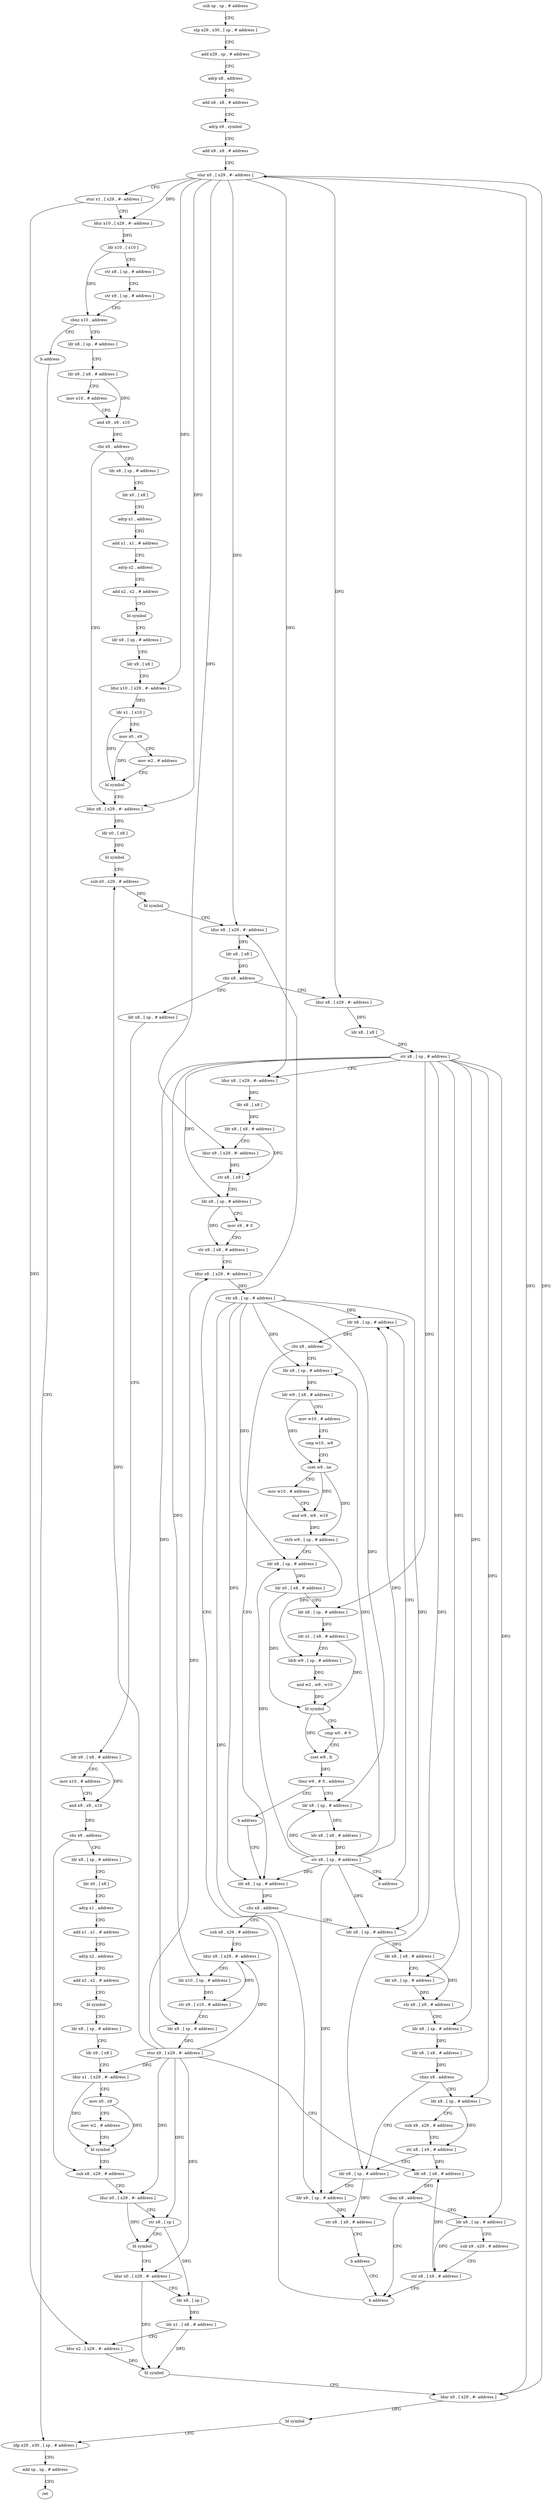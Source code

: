 digraph "func" {
"4241412" [label = "sub sp , sp , # address" ]
"4241416" [label = "stp x29 , x30 , [ sp , # address ]" ]
"4241420" [label = "add x29 , sp , # address" ]
"4241424" [label = "adrp x8 , address" ]
"4241428" [label = "add x8 , x8 , # address" ]
"4241432" [label = "adrp x9 , symbol" ]
"4241436" [label = "add x9 , x9 , # address" ]
"4241440" [label = "stur x0 , [ x29 , #- address ]" ]
"4241444" [label = "stur x1 , [ x29 , #- address ]" ]
"4241448" [label = "ldur x10 , [ x29 , #- address ]" ]
"4241452" [label = "ldr x10 , [ x10 ]" ]
"4241456" [label = "str x8 , [ sp , # address ]" ]
"4241460" [label = "str x9 , [ sp , # address ]" ]
"4241464" [label = "cbnz x10 , address" ]
"4241472" [label = "ldr x8 , [ sp , # address ]" ]
"4241468" [label = "b address" ]
"4241476" [label = "ldr x9 , [ x8 , # address ]" ]
"4241480" [label = "mov x10 , # address" ]
"4241484" [label = "and x9 , x9 , x10" ]
"4241488" [label = "cbz x9 , address" ]
"4241548" [label = "ldur x8 , [ x29 , #- address ]" ]
"4241492" [label = "ldr x8 , [ sp , # address ]" ]
"4241960" [label = "ldp x29 , x30 , [ sp , # address ]" ]
"4241552" [label = "ldr x0 , [ x8 ]" ]
"4241556" [label = "bl symbol" ]
"4241560" [label = "sub x0 , x29 , # address" ]
"4241564" [label = "bl symbol" ]
"4241568" [label = "ldur x8 , [ x29 , #- address ]" ]
"4241496" [label = "ldr x0 , [ x8 ]" ]
"4241500" [label = "adrp x1 , address" ]
"4241504" [label = "add x1 , x1 , # address" ]
"4241508" [label = "adrp x2 , address" ]
"4241512" [label = "add x2 , x2 , # address" ]
"4241516" [label = "bl symbol" ]
"4241520" [label = "ldr x8 , [ sp , # address ]" ]
"4241524" [label = "ldr x9 , [ x8 ]" ]
"4241528" [label = "ldur x10 , [ x29 , #- address ]" ]
"4241532" [label = "ldr x1 , [ x10 ]" ]
"4241536" [label = "mov x0 , x9" ]
"4241540" [label = "mov w2 , # address" ]
"4241544" [label = "bl symbol" ]
"4241964" [label = "add sp , sp , # address" ]
"4241968" [label = "ret" ]
"4241844" [label = "ldr x8 , [ sp , # address ]" ]
"4241848" [label = "ldr x9 , [ x8 , # address ]" ]
"4241852" [label = "mov x10 , # address" ]
"4241856" [label = "and x9 , x9 , x10" ]
"4241860" [label = "cbz x9 , address" ]
"4241916" [label = "sub x8 , x29 , # address" ]
"4241864" [label = "ldr x8 , [ sp , # address ]" ]
"4241580" [label = "ldur x8 , [ x29 , #- address ]" ]
"4241584" [label = "ldr x8 , [ x8 ]" ]
"4241588" [label = "str x8 , [ sp , # address ]" ]
"4241592" [label = "ldur x8 , [ x29 , #- address ]" ]
"4241596" [label = "ldr x8 , [ x8 ]" ]
"4241600" [label = "ldr x8 , [ x8 , # address ]" ]
"4241604" [label = "ldur x9 , [ x29 , #- address ]" ]
"4241608" [label = "str x8 , [ x9 ]" ]
"4241612" [label = "ldr x8 , [ sp , # address ]" ]
"4241616" [label = "mov x9 , # 0" ]
"4241620" [label = "str x9 , [ x8 , # address ]" ]
"4241624" [label = "ldur x8 , [ x29 , #- address ]" ]
"4241628" [label = "str x8 , [ sp , # address ]" ]
"4241632" [label = "ldr x8 , [ sp , # address ]" ]
"4241920" [label = "ldur x0 , [ x29 , #- address ]" ]
"4241924" [label = "str x8 , [ sp ]" ]
"4241928" [label = "bl symbol" ]
"4241932" [label = "ldur x0 , [ x29 , #- address ]" ]
"4241936" [label = "ldr x8 , [ sp ]" ]
"4241940" [label = "ldr x1 , [ x8 , # address ]" ]
"4241944" [label = "ldur x2 , [ x29 , #- address ]" ]
"4241948" [label = "bl symbol" ]
"4241952" [label = "ldur x0 , [ x29 , #- address ]" ]
"4241956" [label = "bl symbol" ]
"4241868" [label = "ldr x0 , [ x8 ]" ]
"4241872" [label = "adrp x1 , address" ]
"4241876" [label = "add x1 , x1 , # address" ]
"4241880" [label = "adrp x2 , address" ]
"4241884" [label = "add x2 , x2 , # address" ]
"4241888" [label = "bl symbol" ]
"4241892" [label = "ldr x8 , [ sp , # address ]" ]
"4241896" [label = "ldr x9 , [ x8 ]" ]
"4241900" [label = "ldur x1 , [ x29 , #- address ]" ]
"4241904" [label = "mov x0 , x9" ]
"4241908" [label = "mov w2 , # address" ]
"4241912" [label = "bl symbol" ]
"4241732" [label = "ldr x8 , [ sp , # address ]" ]
"4241736" [label = "cbz x8 , address" ]
"4241796" [label = "sub x8 , x29 , # address" ]
"4241740" [label = "ldr x8 , [ sp , # address ]" ]
"4241640" [label = "ldr x8 , [ sp , # address ]" ]
"4241644" [label = "ldr w9 , [ x8 , # address ]" ]
"4241648" [label = "mov w10 , # address" ]
"4241652" [label = "cmp w10 , w9" ]
"4241656" [label = "cset w9 , ne" ]
"4241660" [label = "mov w10 , # address" ]
"4241664" [label = "and w9 , w9 , w10" ]
"4241668" [label = "strb w9 , [ sp , # address ]" ]
"4241672" [label = "ldr x8 , [ sp , # address ]" ]
"4241676" [label = "ldr x0 , [ x8 , # address ]" ]
"4241680" [label = "ldr x8 , [ sp , # address ]" ]
"4241684" [label = "ldr x1 , [ x8 , # address ]" ]
"4241688" [label = "ldrb w9 , [ sp , # address ]" ]
"4241692" [label = "and w2 , w9 , w10" ]
"4241696" [label = "bl symbol" ]
"4241700" [label = "cmp w0 , # 0" ]
"4241704" [label = "cset w9 , lt" ]
"4241708" [label = "tbnz w9 , # 0 , address" ]
"4241716" [label = "ldr x8 , [ sp , # address ]" ]
"4241712" [label = "b address" ]
"4241800" [label = "ldur x9 , [ x29 , #- address ]" ]
"4241804" [label = "ldr x10 , [ sp , # address ]" ]
"4241808" [label = "str x9 , [ x10 , # address ]" ]
"4241812" [label = "ldr x9 , [ sp , # address ]" ]
"4241816" [label = "stur x9 , [ x29 , #- address ]" ]
"4241820" [label = "ldr x8 , [ x8 , # address ]" ]
"4241824" [label = "cbnz x8 , address" ]
"4241840" [label = "b address" ]
"4241828" [label = "ldr x8 , [ sp , # address ]" ]
"4241744" [label = "ldr x8 , [ x8 , # address ]" ]
"4241748" [label = "ldr x9 , [ sp , # address ]" ]
"4241752" [label = "str x8 , [ x9 , # address ]" ]
"4241756" [label = "ldr x8 , [ sp , # address ]" ]
"4241760" [label = "ldr x8 , [ x8 , # address ]" ]
"4241764" [label = "cbnz x8 , address" ]
"4241780" [label = "ldr x8 , [ sp , # address ]" ]
"4241768" [label = "ldr x8 , [ sp , # address ]" ]
"4241720" [label = "ldr x8 , [ x8 , # address ]" ]
"4241724" [label = "str x8 , [ sp , # address ]" ]
"4241728" [label = "b address" ]
"4241832" [label = "sub x9 , x29 , # address" ]
"4241836" [label = "str x8 , [ x9 , # address ]" ]
"4241784" [label = "ldr x9 , [ sp , # address ]" ]
"4241788" [label = "str x8 , [ x9 , # address ]" ]
"4241792" [label = "b address" ]
"4241772" [label = "sub x9 , x29 , # address" ]
"4241776" [label = "str x8 , [ x9 , # address ]" ]
"4241636" [label = "cbz x8 , address" ]
"4241572" [label = "ldr x8 , [ x8 ]" ]
"4241576" [label = "cbz x8 , address" ]
"4241412" -> "4241416" [ label = "CFG" ]
"4241416" -> "4241420" [ label = "CFG" ]
"4241420" -> "4241424" [ label = "CFG" ]
"4241424" -> "4241428" [ label = "CFG" ]
"4241428" -> "4241432" [ label = "CFG" ]
"4241432" -> "4241436" [ label = "CFG" ]
"4241436" -> "4241440" [ label = "CFG" ]
"4241440" -> "4241444" [ label = "CFG" ]
"4241440" -> "4241448" [ label = "DFG" ]
"4241440" -> "4241548" [ label = "DFG" ]
"4241440" -> "4241528" [ label = "DFG" ]
"4241440" -> "4241568" [ label = "DFG" ]
"4241440" -> "4241580" [ label = "DFG" ]
"4241440" -> "4241592" [ label = "DFG" ]
"4241440" -> "4241604" [ label = "DFG" ]
"4241440" -> "4241952" [ label = "DFG" ]
"4241444" -> "4241448" [ label = "CFG" ]
"4241444" -> "4241944" [ label = "DFG" ]
"4241448" -> "4241452" [ label = "DFG" ]
"4241452" -> "4241456" [ label = "CFG" ]
"4241452" -> "4241464" [ label = "DFG" ]
"4241456" -> "4241460" [ label = "CFG" ]
"4241460" -> "4241464" [ label = "CFG" ]
"4241464" -> "4241472" [ label = "CFG" ]
"4241464" -> "4241468" [ label = "CFG" ]
"4241472" -> "4241476" [ label = "CFG" ]
"4241468" -> "4241960" [ label = "CFG" ]
"4241476" -> "4241480" [ label = "CFG" ]
"4241476" -> "4241484" [ label = "DFG" ]
"4241480" -> "4241484" [ label = "CFG" ]
"4241484" -> "4241488" [ label = "DFG" ]
"4241488" -> "4241548" [ label = "CFG" ]
"4241488" -> "4241492" [ label = "CFG" ]
"4241548" -> "4241552" [ label = "DFG" ]
"4241492" -> "4241496" [ label = "CFG" ]
"4241960" -> "4241964" [ label = "CFG" ]
"4241552" -> "4241556" [ label = "DFG" ]
"4241556" -> "4241560" [ label = "CFG" ]
"4241560" -> "4241564" [ label = "DFG" ]
"4241564" -> "4241568" [ label = "CFG" ]
"4241568" -> "4241572" [ label = "DFG" ]
"4241496" -> "4241500" [ label = "CFG" ]
"4241500" -> "4241504" [ label = "CFG" ]
"4241504" -> "4241508" [ label = "CFG" ]
"4241508" -> "4241512" [ label = "CFG" ]
"4241512" -> "4241516" [ label = "CFG" ]
"4241516" -> "4241520" [ label = "CFG" ]
"4241520" -> "4241524" [ label = "CFG" ]
"4241524" -> "4241528" [ label = "CFG" ]
"4241528" -> "4241532" [ label = "DFG" ]
"4241532" -> "4241536" [ label = "CFG" ]
"4241532" -> "4241544" [ label = "DFG" ]
"4241536" -> "4241540" [ label = "CFG" ]
"4241536" -> "4241544" [ label = "DFG" ]
"4241540" -> "4241544" [ label = "CFG" ]
"4241544" -> "4241548" [ label = "CFG" ]
"4241964" -> "4241968" [ label = "CFG" ]
"4241844" -> "4241848" [ label = "CFG" ]
"4241848" -> "4241852" [ label = "CFG" ]
"4241848" -> "4241856" [ label = "DFG" ]
"4241852" -> "4241856" [ label = "CFG" ]
"4241856" -> "4241860" [ label = "DFG" ]
"4241860" -> "4241916" [ label = "CFG" ]
"4241860" -> "4241864" [ label = "CFG" ]
"4241916" -> "4241920" [ label = "CFG" ]
"4241864" -> "4241868" [ label = "CFG" ]
"4241580" -> "4241584" [ label = "DFG" ]
"4241584" -> "4241588" [ label = "DFG" ]
"4241588" -> "4241592" [ label = "CFG" ]
"4241588" -> "4241612" [ label = "DFG" ]
"4241588" -> "4241804" [ label = "DFG" ]
"4241588" -> "4241812" [ label = "DFG" ]
"4241588" -> "4241748" [ label = "DFG" ]
"4241588" -> "4241756" [ label = "DFG" ]
"4241588" -> "4241828" [ label = "DFG" ]
"4241588" -> "4241780" [ label = "DFG" ]
"4241588" -> "4241768" [ label = "DFG" ]
"4241588" -> "4241680" [ label = "DFG" ]
"4241592" -> "4241596" [ label = "DFG" ]
"4241596" -> "4241600" [ label = "DFG" ]
"4241600" -> "4241604" [ label = "CFG" ]
"4241600" -> "4241608" [ label = "DFG" ]
"4241604" -> "4241608" [ label = "DFG" ]
"4241608" -> "4241612" [ label = "CFG" ]
"4241612" -> "4241616" [ label = "CFG" ]
"4241612" -> "4241620" [ label = "DFG" ]
"4241616" -> "4241620" [ label = "CFG" ]
"4241620" -> "4241624" [ label = "CFG" ]
"4241624" -> "4241628" [ label = "DFG" ]
"4241628" -> "4241632" [ label = "DFG" ]
"4241628" -> "4241732" [ label = "DFG" ]
"4241628" -> "4241640" [ label = "DFG" ]
"4241628" -> "4241740" [ label = "DFG" ]
"4241628" -> "4241784" [ label = "DFG" ]
"4241628" -> "4241672" [ label = "DFG" ]
"4241628" -> "4241716" [ label = "DFG" ]
"4241632" -> "4241636" [ label = "DFG" ]
"4241920" -> "4241924" [ label = "CFG" ]
"4241920" -> "4241928" [ label = "DFG" ]
"4241924" -> "4241928" [ label = "CFG" ]
"4241924" -> "4241936" [ label = "DFG" ]
"4241928" -> "4241932" [ label = "CFG" ]
"4241932" -> "4241936" [ label = "CFG" ]
"4241932" -> "4241948" [ label = "DFG" ]
"4241936" -> "4241940" [ label = "DFG" ]
"4241940" -> "4241944" [ label = "CFG" ]
"4241940" -> "4241948" [ label = "DFG" ]
"4241944" -> "4241948" [ label = "DFG" ]
"4241948" -> "4241952" [ label = "CFG" ]
"4241952" -> "4241956" [ label = "DFG" ]
"4241952" -> "4241440" [ label = "DFG" ]
"4241956" -> "4241960" [ label = "CFG" ]
"4241868" -> "4241872" [ label = "CFG" ]
"4241872" -> "4241876" [ label = "CFG" ]
"4241876" -> "4241880" [ label = "CFG" ]
"4241880" -> "4241884" [ label = "CFG" ]
"4241884" -> "4241888" [ label = "CFG" ]
"4241888" -> "4241892" [ label = "CFG" ]
"4241892" -> "4241896" [ label = "CFG" ]
"4241896" -> "4241900" [ label = "CFG" ]
"4241900" -> "4241904" [ label = "CFG" ]
"4241900" -> "4241912" [ label = "DFG" ]
"4241904" -> "4241908" [ label = "CFG" ]
"4241904" -> "4241912" [ label = "DFG" ]
"4241908" -> "4241912" [ label = "CFG" ]
"4241912" -> "4241916" [ label = "CFG" ]
"4241732" -> "4241736" [ label = "DFG" ]
"4241736" -> "4241796" [ label = "CFG" ]
"4241736" -> "4241740" [ label = "CFG" ]
"4241796" -> "4241800" [ label = "CFG" ]
"4241740" -> "4241744" [ label = "DFG" ]
"4241640" -> "4241644" [ label = "DFG" ]
"4241644" -> "4241648" [ label = "CFG" ]
"4241644" -> "4241656" [ label = "DFG" ]
"4241648" -> "4241652" [ label = "CFG" ]
"4241652" -> "4241656" [ label = "CFG" ]
"4241656" -> "4241660" [ label = "CFG" ]
"4241656" -> "4241664" [ label = "DFG" ]
"4241656" -> "4241668" [ label = "DFG" ]
"4241660" -> "4241664" [ label = "CFG" ]
"4241664" -> "4241668" [ label = "DFG" ]
"4241668" -> "4241672" [ label = "CFG" ]
"4241668" -> "4241688" [ label = "DFG" ]
"4241672" -> "4241676" [ label = "DFG" ]
"4241676" -> "4241680" [ label = "CFG" ]
"4241676" -> "4241696" [ label = "DFG" ]
"4241680" -> "4241684" [ label = "DFG" ]
"4241684" -> "4241688" [ label = "CFG" ]
"4241684" -> "4241696" [ label = "DFG" ]
"4241688" -> "4241692" [ label = "DFG" ]
"4241692" -> "4241696" [ label = "DFG" ]
"4241696" -> "4241700" [ label = "CFG" ]
"4241696" -> "4241704" [ label = "DFG" ]
"4241700" -> "4241704" [ label = "CFG" ]
"4241704" -> "4241708" [ label = "DFG" ]
"4241708" -> "4241716" [ label = "CFG" ]
"4241708" -> "4241712" [ label = "CFG" ]
"4241716" -> "4241720" [ label = "DFG" ]
"4241712" -> "4241732" [ label = "CFG" ]
"4241800" -> "4241804" [ label = "CFG" ]
"4241800" -> "4241808" [ label = "DFG" ]
"4241804" -> "4241808" [ label = "DFG" ]
"4241808" -> "4241812" [ label = "CFG" ]
"4241812" -> "4241816" [ label = "DFG" ]
"4241816" -> "4241820" [ label = "CFG" ]
"4241816" -> "4241560" [ label = "DFG" ]
"4241816" -> "4241624" [ label = "DFG" ]
"4241816" -> "4241920" [ label = "DFG" ]
"4241816" -> "4241924" [ label = "DFG" ]
"4241816" -> "4241932" [ label = "DFG" ]
"4241816" -> "4241900" [ label = "DFG" ]
"4241816" -> "4241800" [ label = "DFG" ]
"4241820" -> "4241824" [ label = "DFG" ]
"4241824" -> "4241840" [ label = "CFG" ]
"4241824" -> "4241828" [ label = "CFG" ]
"4241840" -> "4241568" [ label = "CFG" ]
"4241828" -> "4241832" [ label = "CFG" ]
"4241828" -> "4241836" [ label = "DFG" ]
"4241744" -> "4241748" [ label = "CFG" ]
"4241744" -> "4241752" [ label = "DFG" ]
"4241748" -> "4241752" [ label = "DFG" ]
"4241752" -> "4241756" [ label = "CFG" ]
"4241756" -> "4241760" [ label = "DFG" ]
"4241760" -> "4241764" [ label = "DFG" ]
"4241764" -> "4241780" [ label = "CFG" ]
"4241764" -> "4241768" [ label = "CFG" ]
"4241780" -> "4241784" [ label = "CFG" ]
"4241780" -> "4241788" [ label = "DFG" ]
"4241768" -> "4241772" [ label = "CFG" ]
"4241768" -> "4241776" [ label = "DFG" ]
"4241720" -> "4241724" [ label = "DFG" ]
"4241724" -> "4241728" [ label = "CFG" ]
"4241724" -> "4241632" [ label = "DFG" ]
"4241724" -> "4241732" [ label = "DFG" ]
"4241724" -> "4241640" [ label = "DFG" ]
"4241724" -> "4241740" [ label = "DFG" ]
"4241724" -> "4241784" [ label = "DFG" ]
"4241724" -> "4241672" [ label = "DFG" ]
"4241724" -> "4241716" [ label = "DFG" ]
"4241728" -> "4241632" [ label = "CFG" ]
"4241832" -> "4241836" [ label = "CFG" ]
"4241836" -> "4241840" [ label = "CFG" ]
"4241836" -> "4241820" [ label = "DFG" ]
"4241784" -> "4241788" [ label = "DFG" ]
"4241788" -> "4241792" [ label = "CFG" ]
"4241792" -> "4241840" [ label = "CFG" ]
"4241772" -> "4241776" [ label = "CFG" ]
"4241776" -> "4241780" [ label = "CFG" ]
"4241776" -> "4241820" [ label = "DFG" ]
"4241636" -> "4241732" [ label = "CFG" ]
"4241636" -> "4241640" [ label = "CFG" ]
"4241572" -> "4241576" [ label = "DFG" ]
"4241576" -> "4241844" [ label = "CFG" ]
"4241576" -> "4241580" [ label = "CFG" ]
}
